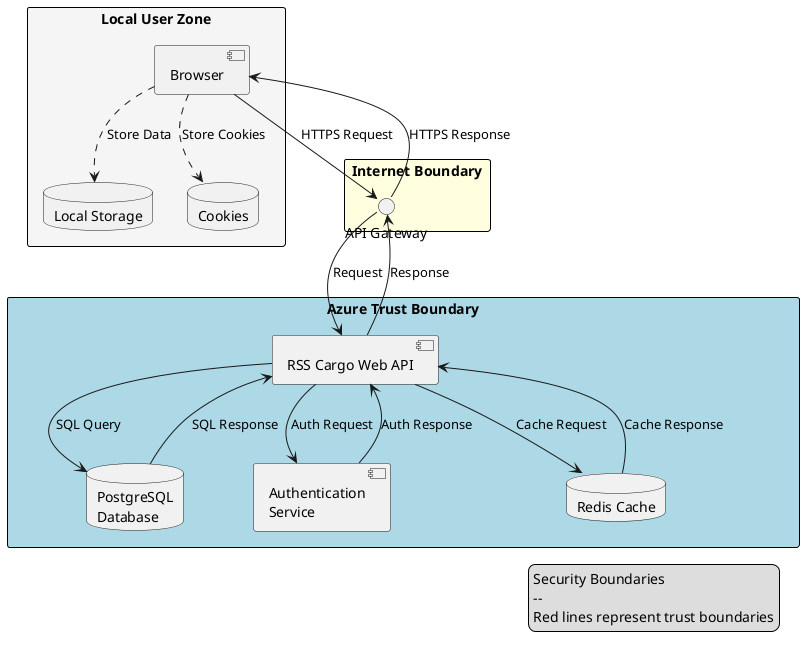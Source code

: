 @startuml
!define AZURE_COLOR #0072C6
!define BOUNDARY_COLOR RED

skinparam componentStyle uml2
skinparam rectangle {
    BackgroundColor WHITE
    BorderColor BLACK
}

rectangle "Local User Zone" as LUZ #WhiteSmoke {
    component "Browser" as BR
    database "Local Storage" as LS
    database "Cookies" as CK
}

rectangle "Internet Boundary" as IB #LightYellow {
    circle "API Gateway" as APIG
}

rectangle "Azure Trust Boundary" as ATB #LightBlue {
    component "RSS Cargo Web API" as API
    database "PostgreSQL\nDatabase" as DB
    component "Authentication\nService" as AUTH
    database "Redis Cache" as CACHE
}

BR --> APIG : "HTTPS Request"
APIG --> API : "Request"
API --> DB : "SQL Query"
DB --> API : "SQL Response"
API --> AUTH : "Auth Request"
AUTH --> API : "Auth Response"
API --> CACHE : "Cache Request"
CACHE --> API : "Cache Response"
API --> APIG : "Response"
APIG --> BR : "HTTPS Response"

BR ..> LS : "Store Data"
BR ..> CK : "Store Cookies"

legend right
  Security Boundaries
  --
  Red lines represent trust boundaries
endlegend
@enduml